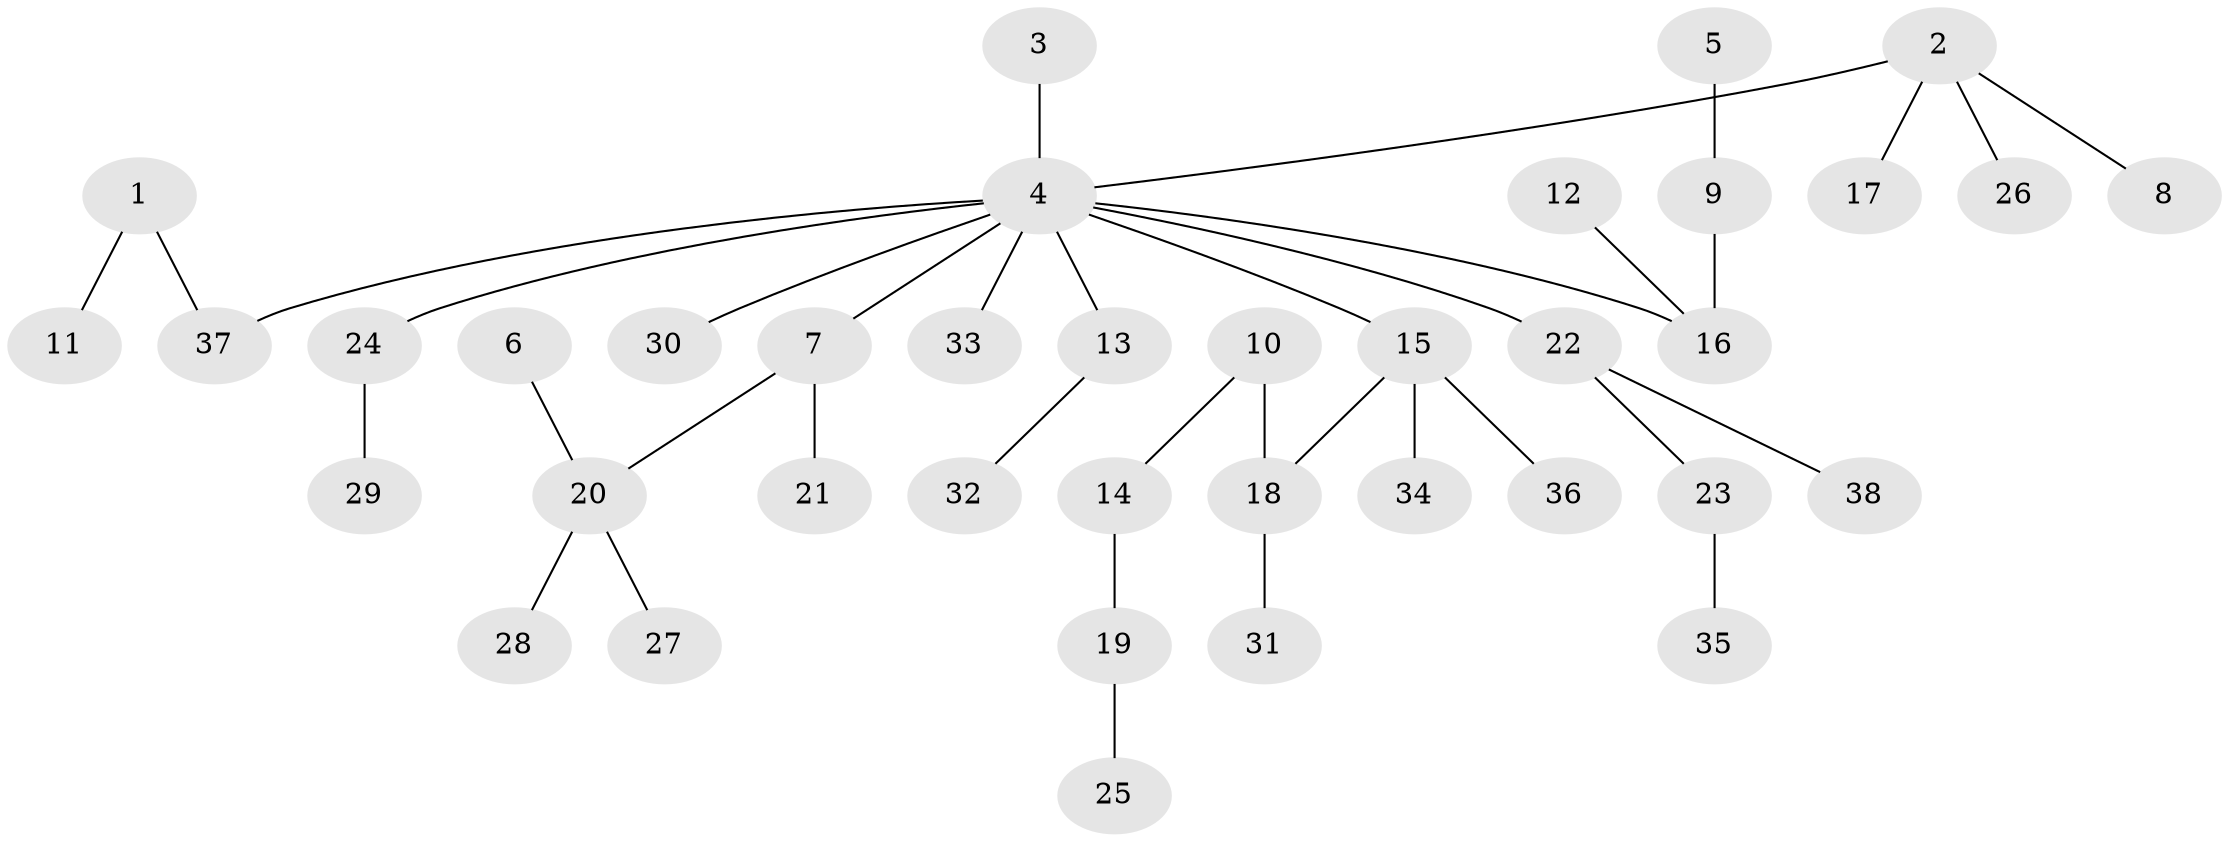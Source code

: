 // original degree distribution, {4: 0.10526315789473684, 8: 0.013157894736842105, 3: 0.07894736842105263, 2: 0.35526315789473684, 1: 0.4342105263157895, 5: 0.013157894736842105}
// Generated by graph-tools (version 1.1) at 2025/26/03/09/25 03:26:30]
// undirected, 38 vertices, 37 edges
graph export_dot {
graph [start="1"]
  node [color=gray90,style=filled];
  1;
  2;
  3;
  4;
  5;
  6;
  7;
  8;
  9;
  10;
  11;
  12;
  13;
  14;
  15;
  16;
  17;
  18;
  19;
  20;
  21;
  22;
  23;
  24;
  25;
  26;
  27;
  28;
  29;
  30;
  31;
  32;
  33;
  34;
  35;
  36;
  37;
  38;
  1 -- 11 [weight=1.0];
  1 -- 37 [weight=1.0];
  2 -- 4 [weight=1.0];
  2 -- 8 [weight=1.0];
  2 -- 17 [weight=1.0];
  2 -- 26 [weight=1.0];
  3 -- 4 [weight=1.0];
  4 -- 7 [weight=1.0];
  4 -- 13 [weight=1.0];
  4 -- 15 [weight=1.0];
  4 -- 16 [weight=1.0];
  4 -- 22 [weight=1.0];
  4 -- 24 [weight=1.0];
  4 -- 30 [weight=1.0];
  4 -- 33 [weight=1.0];
  4 -- 37 [weight=1.0];
  5 -- 9 [weight=1.0];
  6 -- 20 [weight=1.0];
  7 -- 20 [weight=1.0];
  7 -- 21 [weight=1.0];
  9 -- 16 [weight=1.0];
  10 -- 14 [weight=1.0];
  10 -- 18 [weight=1.0];
  12 -- 16 [weight=1.0];
  13 -- 32 [weight=1.0];
  14 -- 19 [weight=1.0];
  15 -- 18 [weight=1.0];
  15 -- 34 [weight=1.0];
  15 -- 36 [weight=1.0];
  18 -- 31 [weight=1.0];
  19 -- 25 [weight=1.0];
  20 -- 27 [weight=1.0];
  20 -- 28 [weight=1.0];
  22 -- 23 [weight=1.0];
  22 -- 38 [weight=1.0];
  23 -- 35 [weight=1.0];
  24 -- 29 [weight=1.0];
}
